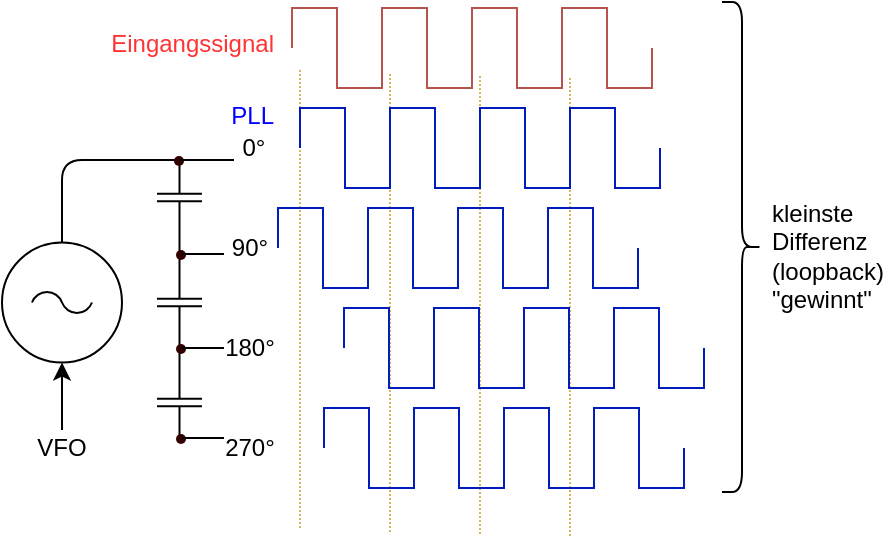 <mxfile version="13.7.3" type="device"><diagram id="sdyIlqvAsPU0SPO7We8O" name="Seite-1"><mxGraphModel dx="782" dy="580" grid="1" gridSize="10" guides="1" tooltips="1" connect="1" arrows="1" fold="1" page="1" pageScale="1" pageWidth="827" pageHeight="1169" math="0" shadow="0"><root><mxCell id="0"/><mxCell id="1" parent="0"/><mxCell id="-fHH44lQGRdFh-_PcIwn-1" value="" style="group" vertex="1" connectable="0" parent="1"><mxGeometry x="40" y="40" width="423" height="267" as="geometry"/></mxCell><mxCell id="-fHH44lQGRdFh-_PcIwn-2" value="" style="group" vertex="1" connectable="0" parent="-fHH44lQGRdFh-_PcIwn-1"><mxGeometry width="423" height="267" as="geometry"/></mxCell><mxCell id="-fHH44lQGRdFh-_PcIwn-3" value="0°" style="text;html=1;strokeColor=none;fillColor=none;align=center;verticalAlign=middle;whiteSpace=wrap;rounded=0;" vertex="1" parent="-fHH44lQGRdFh-_PcIwn-2"><mxGeometry x="106" y="63" width="40" height="20" as="geometry"/></mxCell><mxCell id="-fHH44lQGRdFh-_PcIwn-4" value="90°" style="text;html=1;strokeColor=none;fillColor=none;align=center;verticalAlign=middle;whiteSpace=wrap;rounded=0;" vertex="1" parent="-fHH44lQGRdFh-_PcIwn-2"><mxGeometry x="104" y="113" width="40" height="20" as="geometry"/></mxCell><mxCell id="-fHH44lQGRdFh-_PcIwn-5" value="180°" style="text;html=1;strokeColor=none;fillColor=none;align=center;verticalAlign=middle;whiteSpace=wrap;rounded=0;" vertex="1" parent="-fHH44lQGRdFh-_PcIwn-2"><mxGeometry x="104" y="163" width="40" height="20" as="geometry"/></mxCell><mxCell id="-fHH44lQGRdFh-_PcIwn-6" value="270°" style="text;html=1;strokeColor=none;fillColor=none;align=center;verticalAlign=middle;whiteSpace=wrap;rounded=0;" vertex="1" parent="-fHH44lQGRdFh-_PcIwn-2"><mxGeometry x="104" y="213" width="40" height="20" as="geometry"/></mxCell><mxCell id="-fHH44lQGRdFh-_PcIwn-7" value="" style="endArrow=none;dashed=1;html=1;dashPattern=1 1;strokeWidth=1;fontSize=12;fillColor=#fff2cc;strokeColor=#d6b656;" edge="1" parent="-fHH44lQGRdFh-_PcIwn-2"><mxGeometry width="50" height="50" relative="1" as="geometry"><mxPoint x="149" y="263" as="sourcePoint"/><mxPoint x="149" y="33" as="targetPoint"/></mxGeometry></mxCell><mxCell id="-fHH44lQGRdFh-_PcIwn-8" value="" style="endArrow=none;dashed=1;html=1;dashPattern=1 1;strokeWidth=1;fontSize=12;fillColor=#fff2cc;strokeColor=#d6b656;" edge="1" parent="-fHH44lQGRdFh-_PcIwn-2"><mxGeometry width="50" height="50" relative="1" as="geometry"><mxPoint x="194" y="265" as="sourcePoint"/><mxPoint x="194" y="35" as="targetPoint"/></mxGeometry></mxCell><mxCell id="-fHH44lQGRdFh-_PcIwn-9" value="" style="endArrow=none;dashed=1;html=1;dashPattern=1 1;strokeWidth=1;fontSize=12;fillColor=#fff2cc;strokeColor=#d6b656;" edge="1" parent="-fHH44lQGRdFh-_PcIwn-2"><mxGeometry width="50" height="50" relative="1" as="geometry"><mxPoint x="239" y="266" as="sourcePoint"/><mxPoint x="239" y="36" as="targetPoint"/></mxGeometry></mxCell><mxCell id="-fHH44lQGRdFh-_PcIwn-10" value="" style="endArrow=none;dashed=1;html=1;dashPattern=1 1;strokeWidth=1;fontSize=12;fillColor=#fff2cc;strokeColor=#d6b656;" edge="1" parent="-fHH44lQGRdFh-_PcIwn-2"><mxGeometry width="50" height="50" relative="1" as="geometry"><mxPoint x="284" y="267" as="sourcePoint"/><mxPoint x="284" y="37" as="targetPoint"/></mxGeometry></mxCell><mxCell id="-fHH44lQGRdFh-_PcIwn-11" value="" style="pointerEvents=1;verticalLabelPosition=bottom;shadow=0;dashed=0;align=center;html=1;verticalAlign=top;shape=mxgraph.electrical.signal_sources.ac_source;fontSize=12;" vertex="1" parent="-fHH44lQGRdFh-_PcIwn-2"><mxGeometry y="120.25" width="60" height="60" as="geometry"/></mxCell><mxCell id="-fHH44lQGRdFh-_PcIwn-12" value="" style="pointerEvents=1;verticalLabelPosition=bottom;shadow=0;dashed=0;align=center;html=1;verticalAlign=top;shape=mxgraph.electrical.capacitors.capacitor_1;fontSize=12;rotation=-90;" vertex="1" parent="-fHH44lQGRdFh-_PcIwn-2"><mxGeometry x="70" y="86.5" width="37.5" height="22.5" as="geometry"/></mxCell><mxCell id="-fHH44lQGRdFh-_PcIwn-13" value="" style="pointerEvents=1;verticalLabelPosition=bottom;shadow=0;dashed=0;align=center;html=1;verticalAlign=top;shape=mxgraph.electrical.capacitors.capacitor_1;fontSize=12;rotation=-90;" vertex="1" parent="-fHH44lQGRdFh-_PcIwn-2"><mxGeometry x="70" y="189" width="37.5" height="22.5" as="geometry"/></mxCell><mxCell id="-fHH44lQGRdFh-_PcIwn-14" value="" style="pointerEvents=1;verticalLabelPosition=bottom;shadow=0;dashed=0;align=center;html=1;verticalAlign=top;shape=mxgraph.electrical.capacitors.capacitor_1;fontSize=12;rotation=-90;" vertex="1" parent="-fHH44lQGRdFh-_PcIwn-2"><mxGeometry x="70" y="139" width="37.5" height="22.5" as="geometry"/></mxCell><mxCell id="-fHH44lQGRdFh-_PcIwn-15" value="" style="endArrow=none;html=1;strokeWidth=1;fontSize=12;entryX=0;entryY=0.5;entryDx=0;entryDy=0;entryPerimeter=0;exitX=1;exitY=0.5;exitDx=0;exitDy=0;exitPerimeter=0;" edge="1" parent="-fHH44lQGRdFh-_PcIwn-2" source="-fHH44lQGRdFh-_PcIwn-14" target="-fHH44lQGRdFh-_PcIwn-12"><mxGeometry width="50" height="50" relative="1" as="geometry"><mxPoint x="392" y="119" as="sourcePoint"/><mxPoint x="442" y="69" as="targetPoint"/></mxGeometry></mxCell><mxCell id="-fHH44lQGRdFh-_PcIwn-16" value="" style="endArrow=none;html=1;strokeWidth=1;fontSize=12;entryX=0;entryY=0.5;entryDx=0;entryDy=0;entryPerimeter=0;exitX=1;exitY=0.5;exitDx=0;exitDy=0;exitPerimeter=0;" edge="1" parent="-fHH44lQGRdFh-_PcIwn-2" source="-fHH44lQGRdFh-_PcIwn-13" target="-fHH44lQGRdFh-_PcIwn-14"><mxGeometry width="50" height="50" relative="1" as="geometry"><mxPoint x="74" y="209" as="sourcePoint"/><mxPoint x="300" y="129" as="targetPoint"/></mxGeometry></mxCell><mxCell id="-fHH44lQGRdFh-_PcIwn-17" value="" style="endArrow=none;html=1;strokeWidth=1;fontSize=12;exitX=0.5;exitY=0;exitDx=0;exitDy=0;exitPerimeter=0;entryX=1;entryY=0.5;entryDx=0;entryDy=0;entryPerimeter=0;" edge="1" parent="-fHH44lQGRdFh-_PcIwn-2" source="-fHH44lQGRdFh-_PcIwn-11" target="-fHH44lQGRdFh-_PcIwn-12"><mxGeometry width="50" height="50" relative="1" as="geometry"><mxPoint x="250" y="203" as="sourcePoint"/><mxPoint x="300" y="153" as="targetPoint"/><Array as="points"><mxPoint x="30" y="79"/></Array></mxGeometry></mxCell><mxCell id="-fHH44lQGRdFh-_PcIwn-18" value="" style="ellipse;whiteSpace=wrap;html=1;aspect=fixed;fillColor=#330000;strokeColor=none;" vertex="1" parent="-fHH44lQGRdFh-_PcIwn-2"><mxGeometry x="86" y="77" width="5" height="5" as="geometry"/></mxCell><mxCell id="-fHH44lQGRdFh-_PcIwn-19" value="" style="endArrow=none;html=1;strokeWidth=1;fontSize=12;exitX=1;exitY=0.5;exitDx=0;exitDy=0;exitPerimeter=0;entryX=0.25;entryY=0.8;entryDx=0;entryDy=0;entryPerimeter=0;" edge="1" parent="-fHH44lQGRdFh-_PcIwn-2" source="-fHH44lQGRdFh-_PcIwn-12" target="-fHH44lQGRdFh-_PcIwn-3"><mxGeometry width="50" height="50" relative="1" as="geometry"><mxPoint x="250" y="203" as="sourcePoint"/><mxPoint x="300" y="153" as="targetPoint"/></mxGeometry></mxCell><mxCell id="-fHH44lQGRdFh-_PcIwn-20" value="" style="ellipse;whiteSpace=wrap;html=1;aspect=fixed;fillColor=#330000;strokeColor=none;" vertex="1" parent="-fHH44lQGRdFh-_PcIwn-2"><mxGeometry x="87" y="124" width="5" height="5" as="geometry"/></mxCell><mxCell id="-fHH44lQGRdFh-_PcIwn-21" value="" style="endArrow=none;html=1;strokeWidth=1;fontSize=12;exitX=1;exitY=0.5;exitDx=0;exitDy=0;exitPerimeter=0;entryX=0.25;entryY=0.8;entryDx=0;entryDy=0;entryPerimeter=0;" edge="1" parent="-fHH44lQGRdFh-_PcIwn-2"><mxGeometry width="50" height="50" relative="1" as="geometry"><mxPoint x="89.75" y="126" as="sourcePoint"/><mxPoint x="111" y="126" as="targetPoint"/></mxGeometry></mxCell><mxCell id="-fHH44lQGRdFh-_PcIwn-22" value="" style="ellipse;whiteSpace=wrap;html=1;aspect=fixed;fillColor=#330000;strokeColor=none;" vertex="1" parent="-fHH44lQGRdFh-_PcIwn-2"><mxGeometry x="87" y="171" width="5" height="5" as="geometry"/></mxCell><mxCell id="-fHH44lQGRdFh-_PcIwn-23" value="" style="endArrow=none;html=1;strokeWidth=1;fontSize=12;exitX=1;exitY=0.5;exitDx=0;exitDy=0;exitPerimeter=0;entryX=0.25;entryY=0.8;entryDx=0;entryDy=0;entryPerimeter=0;" edge="1" parent="-fHH44lQGRdFh-_PcIwn-2"><mxGeometry width="50" height="50" relative="1" as="geometry"><mxPoint x="89.75" y="173" as="sourcePoint"/><mxPoint x="111" y="173" as="targetPoint"/></mxGeometry></mxCell><mxCell id="-fHH44lQGRdFh-_PcIwn-24" value="" style="ellipse;whiteSpace=wrap;html=1;aspect=fixed;fillColor=#330000;strokeColor=none;" vertex="1" parent="-fHH44lQGRdFh-_PcIwn-2"><mxGeometry x="87" y="216" width="5" height="5" as="geometry"/></mxCell><mxCell id="-fHH44lQGRdFh-_PcIwn-25" value="" style="endArrow=none;html=1;strokeWidth=1;fontSize=12;exitX=1;exitY=0.5;exitDx=0;exitDy=0;exitPerimeter=0;entryX=0.25;entryY=0.8;entryDx=0;entryDy=0;entryPerimeter=0;" edge="1" parent="-fHH44lQGRdFh-_PcIwn-2"><mxGeometry width="50" height="50" relative="1" as="geometry"><mxPoint x="89.75" y="218" as="sourcePoint"/><mxPoint x="111" y="218" as="targetPoint"/></mxGeometry></mxCell><mxCell id="-fHH44lQGRdFh-_PcIwn-26" value="" style="endArrow=classic;html=1;strokeWidth=1;fontSize=12;entryX=0.5;entryY=1;entryDx=0;entryDy=0;entryPerimeter=0;" edge="1" parent="-fHH44lQGRdFh-_PcIwn-2" target="-fHH44lQGRdFh-_PcIwn-11"><mxGeometry width="50" height="50" relative="1" as="geometry"><mxPoint x="30" y="214" as="sourcePoint"/><mxPoint x="300" y="153" as="targetPoint"/></mxGeometry></mxCell><mxCell id="-fHH44lQGRdFh-_PcIwn-27" value="VFO" style="text;html=1;strokeColor=none;fillColor=none;align=center;verticalAlign=middle;whiteSpace=wrap;rounded=0;fontSize=12;" vertex="1" parent="-fHH44lQGRdFh-_PcIwn-2"><mxGeometry x="10" y="213" width="40" height="20" as="geometry"/></mxCell><mxCell id="-fHH44lQGRdFh-_PcIwn-28" value="Eingangssignal" style="text;html=1;strokeColor=none;fillColor=none;align=right;verticalAlign=middle;whiteSpace=wrap;rounded=0;fontSize=12;fontColor=#FF3333;" vertex="1" parent="-fHH44lQGRdFh-_PcIwn-2"><mxGeometry x="98" y="11" width="40" height="20" as="geometry"/></mxCell><mxCell id="-fHH44lQGRdFh-_PcIwn-29" value="PLL" style="text;html=1;strokeColor=none;fillColor=none;align=right;verticalAlign=middle;whiteSpace=wrap;rounded=0;fontSize=12;fontColor=#0000FF;" vertex="1" parent="-fHH44lQGRdFh-_PcIwn-2"><mxGeometry x="98" y="47" width="40" height="20" as="geometry"/></mxCell><mxCell id="-fHH44lQGRdFh-_PcIwn-30" value="" style="shape=curlyBracket;whiteSpace=wrap;html=1;rounded=1;strokeColor=#000000;fontSize=12;align=right;flipH=1;" vertex="1" parent="-fHH44lQGRdFh-_PcIwn-2"><mxGeometry x="360" width="20" height="245" as="geometry"/></mxCell><mxCell id="-fHH44lQGRdFh-_PcIwn-31" value="kleinste Differenz (loopback) &quot;gewinnt&quot;" style="text;html=1;strokeColor=none;fillColor=none;align=left;verticalAlign=middle;whiteSpace=wrap;rounded=0;fontSize=12;" vertex="1" parent="-fHH44lQGRdFh-_PcIwn-2"><mxGeometry x="383" y="116.5" width="40" height="20" as="geometry"/></mxCell><mxCell id="-fHH44lQGRdFh-_PcIwn-32" value="" style="group" vertex="1" connectable="0" parent="-fHH44lQGRdFh-_PcIwn-2"><mxGeometry x="149" y="53" width="180" height="40" as="geometry"/></mxCell><mxCell id="-fHH44lQGRdFh-_PcIwn-33" value="" style="pointerEvents=1;verticalLabelPosition=bottom;shadow=0;dashed=0;align=center;html=1;verticalAlign=top;shape=mxgraph.electrical.waveforms.square_wave;fontSize=12;fillColor=#0050ef;strokeColor=#001DBC;fontColor=#ffffff;" vertex="1" parent="-fHH44lQGRdFh-_PcIwn-32"><mxGeometry width="45" height="40" as="geometry"/></mxCell><mxCell id="-fHH44lQGRdFh-_PcIwn-34" value="" style="pointerEvents=1;verticalLabelPosition=bottom;shadow=0;dashed=0;align=center;html=1;verticalAlign=top;shape=mxgraph.electrical.waveforms.square_wave;fontSize=12;fillColor=#0050ef;strokeColor=#001DBC;fontColor=#ffffff;" vertex="1" parent="-fHH44lQGRdFh-_PcIwn-32"><mxGeometry x="45" width="45" height="40" as="geometry"/></mxCell><mxCell id="-fHH44lQGRdFh-_PcIwn-35" value="" style="pointerEvents=1;verticalLabelPosition=bottom;shadow=0;dashed=0;align=center;html=1;verticalAlign=top;shape=mxgraph.electrical.waveforms.square_wave;fontSize=12;fillColor=#0050ef;strokeColor=#001DBC;fontColor=#ffffff;" vertex="1" parent="-fHH44lQGRdFh-_PcIwn-32"><mxGeometry x="90" width="45" height="40" as="geometry"/></mxCell><mxCell id="-fHH44lQGRdFh-_PcIwn-36" value="" style="pointerEvents=1;verticalLabelPosition=bottom;shadow=0;dashed=0;align=center;html=1;verticalAlign=top;shape=mxgraph.electrical.waveforms.square_wave;fontSize=12;fillColor=#0050ef;strokeColor=#001DBC;fontColor=#ffffff;" vertex="1" parent="-fHH44lQGRdFh-_PcIwn-32"><mxGeometry x="135" width="45" height="40" as="geometry"/></mxCell><mxCell id="-fHH44lQGRdFh-_PcIwn-37" value="" style="group" vertex="1" connectable="0" parent="-fHH44lQGRdFh-_PcIwn-2"><mxGeometry x="145" y="3" width="180" height="40" as="geometry"/></mxCell><mxCell id="-fHH44lQGRdFh-_PcIwn-38" value="" style="pointerEvents=1;verticalLabelPosition=bottom;shadow=0;dashed=0;align=center;html=1;verticalAlign=top;shape=mxgraph.electrical.waveforms.square_wave;fontSize=12;fillColor=#f8cecc;strokeColor=#b85450;" vertex="1" parent="-fHH44lQGRdFh-_PcIwn-37"><mxGeometry width="45" height="40" as="geometry"/></mxCell><mxCell id="-fHH44lQGRdFh-_PcIwn-39" value="" style="pointerEvents=1;verticalLabelPosition=bottom;shadow=0;dashed=0;align=center;html=1;verticalAlign=top;shape=mxgraph.electrical.waveforms.square_wave;fontSize=12;fillColor=#f8cecc;strokeColor=#b85450;" vertex="1" parent="-fHH44lQGRdFh-_PcIwn-37"><mxGeometry x="45" width="45" height="40" as="geometry"/></mxCell><mxCell id="-fHH44lQGRdFh-_PcIwn-40" value="" style="pointerEvents=1;verticalLabelPosition=bottom;shadow=0;dashed=0;align=center;html=1;verticalAlign=top;shape=mxgraph.electrical.waveforms.square_wave;fontSize=12;fillColor=#f8cecc;strokeColor=#b85450;" vertex="1" parent="-fHH44lQGRdFh-_PcIwn-37"><mxGeometry x="90" width="45" height="40" as="geometry"/></mxCell><mxCell id="-fHH44lQGRdFh-_PcIwn-41" value="" style="pointerEvents=1;verticalLabelPosition=bottom;shadow=0;dashed=0;align=center;html=1;verticalAlign=top;shape=mxgraph.electrical.waveforms.square_wave;fontSize=12;fillColor=#f8cecc;strokeColor=#b85450;" vertex="1" parent="-fHH44lQGRdFh-_PcIwn-37"><mxGeometry x="135" width="45" height="40" as="geometry"/></mxCell><mxCell id="-fHH44lQGRdFh-_PcIwn-42" value="" style="group" vertex="1" connectable="0" parent="-fHH44lQGRdFh-_PcIwn-2"><mxGeometry x="138" y="103" width="180" height="40" as="geometry"/></mxCell><mxCell id="-fHH44lQGRdFh-_PcIwn-43" value="" style="pointerEvents=1;verticalLabelPosition=bottom;shadow=0;dashed=0;align=center;html=1;verticalAlign=top;shape=mxgraph.electrical.waveforms.square_wave;fontSize=12;fillColor=#0050ef;strokeColor=#001DBC;fontColor=#ffffff;" vertex="1" parent="-fHH44lQGRdFh-_PcIwn-42"><mxGeometry width="45" height="40" as="geometry"/></mxCell><mxCell id="-fHH44lQGRdFh-_PcIwn-44" value="" style="pointerEvents=1;verticalLabelPosition=bottom;shadow=0;dashed=0;align=center;html=1;verticalAlign=top;shape=mxgraph.electrical.waveforms.square_wave;fontSize=12;fillColor=#0050ef;strokeColor=#001DBC;fontColor=#ffffff;" vertex="1" parent="-fHH44lQGRdFh-_PcIwn-42"><mxGeometry x="45" width="45" height="40" as="geometry"/></mxCell><mxCell id="-fHH44lQGRdFh-_PcIwn-45" value="" style="pointerEvents=1;verticalLabelPosition=bottom;shadow=0;dashed=0;align=center;html=1;verticalAlign=top;shape=mxgraph.electrical.waveforms.square_wave;fontSize=12;fillColor=#0050ef;strokeColor=#001DBC;fontColor=#ffffff;" vertex="1" parent="-fHH44lQGRdFh-_PcIwn-42"><mxGeometry x="90" width="45" height="40" as="geometry"/></mxCell><mxCell id="-fHH44lQGRdFh-_PcIwn-46" value="" style="pointerEvents=1;verticalLabelPosition=bottom;shadow=0;dashed=0;align=center;html=1;verticalAlign=top;shape=mxgraph.electrical.waveforms.square_wave;fontSize=12;fillColor=#0050ef;strokeColor=#001DBC;fontColor=#ffffff;" vertex="1" parent="-fHH44lQGRdFh-_PcIwn-42"><mxGeometry x="135" width="45" height="40" as="geometry"/></mxCell><mxCell id="-fHH44lQGRdFh-_PcIwn-47" value="" style="group" vertex="1" connectable="0" parent="-fHH44lQGRdFh-_PcIwn-2"><mxGeometry x="171" y="153" width="180" height="40" as="geometry"/></mxCell><mxCell id="-fHH44lQGRdFh-_PcIwn-48" value="" style="pointerEvents=1;verticalLabelPosition=bottom;shadow=0;dashed=0;align=center;html=1;verticalAlign=top;shape=mxgraph.electrical.waveforms.square_wave;fontSize=12;fillColor=#0050ef;strokeColor=#001DBC;fontColor=#ffffff;" vertex="1" parent="-fHH44lQGRdFh-_PcIwn-47"><mxGeometry width="45" height="40" as="geometry"/></mxCell><mxCell id="-fHH44lQGRdFh-_PcIwn-49" value="" style="pointerEvents=1;verticalLabelPosition=bottom;shadow=0;dashed=0;align=center;html=1;verticalAlign=top;shape=mxgraph.electrical.waveforms.square_wave;fontSize=12;fillColor=#0050ef;strokeColor=#001DBC;fontColor=#ffffff;" vertex="1" parent="-fHH44lQGRdFh-_PcIwn-47"><mxGeometry x="45" width="45" height="40" as="geometry"/></mxCell><mxCell id="-fHH44lQGRdFh-_PcIwn-50" value="" style="pointerEvents=1;verticalLabelPosition=bottom;shadow=0;dashed=0;align=center;html=1;verticalAlign=top;shape=mxgraph.electrical.waveforms.square_wave;fontSize=12;fillColor=#0050ef;strokeColor=#001DBC;fontColor=#ffffff;" vertex="1" parent="-fHH44lQGRdFh-_PcIwn-47"><mxGeometry x="90" width="45" height="40" as="geometry"/></mxCell><mxCell id="-fHH44lQGRdFh-_PcIwn-51" value="" style="pointerEvents=1;verticalLabelPosition=bottom;shadow=0;dashed=0;align=center;html=1;verticalAlign=top;shape=mxgraph.electrical.waveforms.square_wave;fontSize=12;fillColor=#0050ef;strokeColor=#001DBC;fontColor=#ffffff;" vertex="1" parent="-fHH44lQGRdFh-_PcIwn-47"><mxGeometry x="135" width="45" height="40" as="geometry"/></mxCell><mxCell id="-fHH44lQGRdFh-_PcIwn-52" value="" style="group" vertex="1" connectable="0" parent="-fHH44lQGRdFh-_PcIwn-2"><mxGeometry x="161" y="203" width="180" height="40" as="geometry"/></mxCell><mxCell id="-fHH44lQGRdFh-_PcIwn-53" value="" style="pointerEvents=1;verticalLabelPosition=bottom;shadow=0;dashed=0;align=center;html=1;verticalAlign=top;shape=mxgraph.electrical.waveforms.square_wave;fontSize=12;fillColor=#0050ef;strokeColor=#001DBC;fontColor=#ffffff;" vertex="1" parent="-fHH44lQGRdFh-_PcIwn-52"><mxGeometry width="45" height="40" as="geometry"/></mxCell><mxCell id="-fHH44lQGRdFh-_PcIwn-54" value="" style="pointerEvents=1;verticalLabelPosition=bottom;shadow=0;dashed=0;align=center;html=1;verticalAlign=top;shape=mxgraph.electrical.waveforms.square_wave;fontSize=12;fillColor=#0050ef;strokeColor=#001DBC;fontColor=#ffffff;" vertex="1" parent="-fHH44lQGRdFh-_PcIwn-52"><mxGeometry x="45" width="45" height="40" as="geometry"/></mxCell><mxCell id="-fHH44lQGRdFh-_PcIwn-55" value="" style="pointerEvents=1;verticalLabelPosition=bottom;shadow=0;dashed=0;align=center;html=1;verticalAlign=top;shape=mxgraph.electrical.waveforms.square_wave;fontSize=12;fillColor=#0050ef;strokeColor=#001DBC;fontColor=#ffffff;" vertex="1" parent="-fHH44lQGRdFh-_PcIwn-52"><mxGeometry x="90" width="45" height="40" as="geometry"/></mxCell><mxCell id="-fHH44lQGRdFh-_PcIwn-56" value="" style="pointerEvents=1;verticalLabelPosition=bottom;shadow=0;dashed=0;align=center;html=1;verticalAlign=top;shape=mxgraph.electrical.waveforms.square_wave;fontSize=12;fillColor=#0050ef;strokeColor=#001DBC;fontColor=#ffffff;" vertex="1" parent="-fHH44lQGRdFh-_PcIwn-52"><mxGeometry x="135" width="45" height="40" as="geometry"/></mxCell></root></mxGraphModel></diagram></mxfile>
